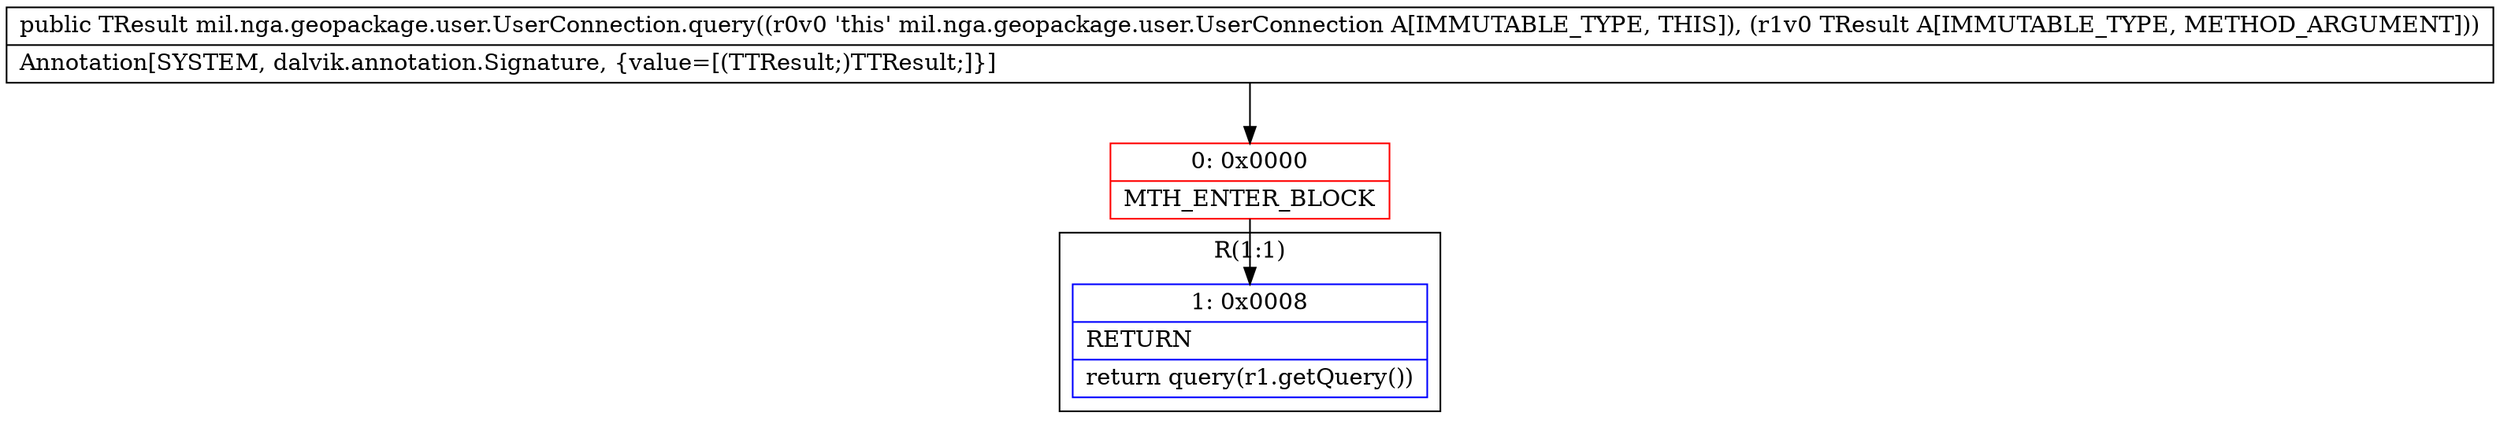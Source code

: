 digraph "CFG formil.nga.geopackage.user.UserConnection.query(Lmil\/nga\/geopackage\/user\/UserCursor;)Lmil\/nga\/geopackage\/user\/UserCursor;" {
subgraph cluster_Region_1037098437 {
label = "R(1:1)";
node [shape=record,color=blue];
Node_1 [shape=record,label="{1\:\ 0x0008|RETURN\l|return query(r1.getQuery())\l}"];
}
Node_0 [shape=record,color=red,label="{0\:\ 0x0000|MTH_ENTER_BLOCK\l}"];
MethodNode[shape=record,label="{public TResult mil.nga.geopackage.user.UserConnection.query((r0v0 'this' mil.nga.geopackage.user.UserConnection A[IMMUTABLE_TYPE, THIS]), (r1v0 TResult A[IMMUTABLE_TYPE, METHOD_ARGUMENT]))  | Annotation[SYSTEM, dalvik.annotation.Signature, \{value=[(TTResult;)TTResult;]\}]\l}"];
MethodNode -> Node_0;
Node_0 -> Node_1;
}

